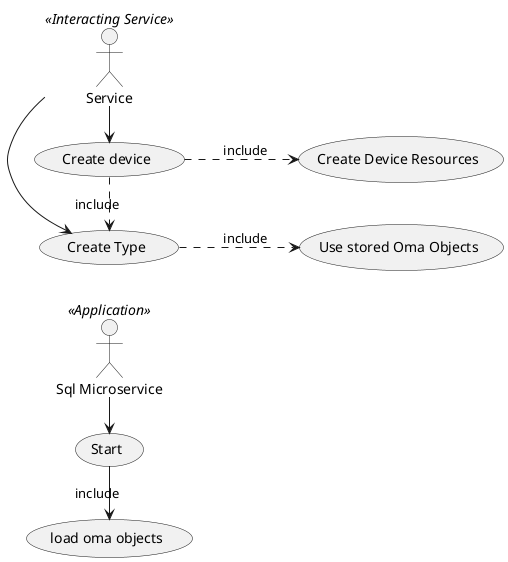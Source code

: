 @startuml
left to right direction
:Service: as service <<Interacting Service>>
(Use stored Oma Objects) as (Use)
:Sql Microservice: as sqlservice << Application >>

sqlservice -> (Start)
(Start) -> (load oma objects):include


service -> (Create Type)
service -> (Create device)

(Create device) .> (Create Type):include
(Create Type) -.> (Use):include
(Create device) -.> (Create Device Resources): include

'note "This note is connected\nto several objects." as N2
'(Start) .. N2
'N2 .. (Use)
@enduml